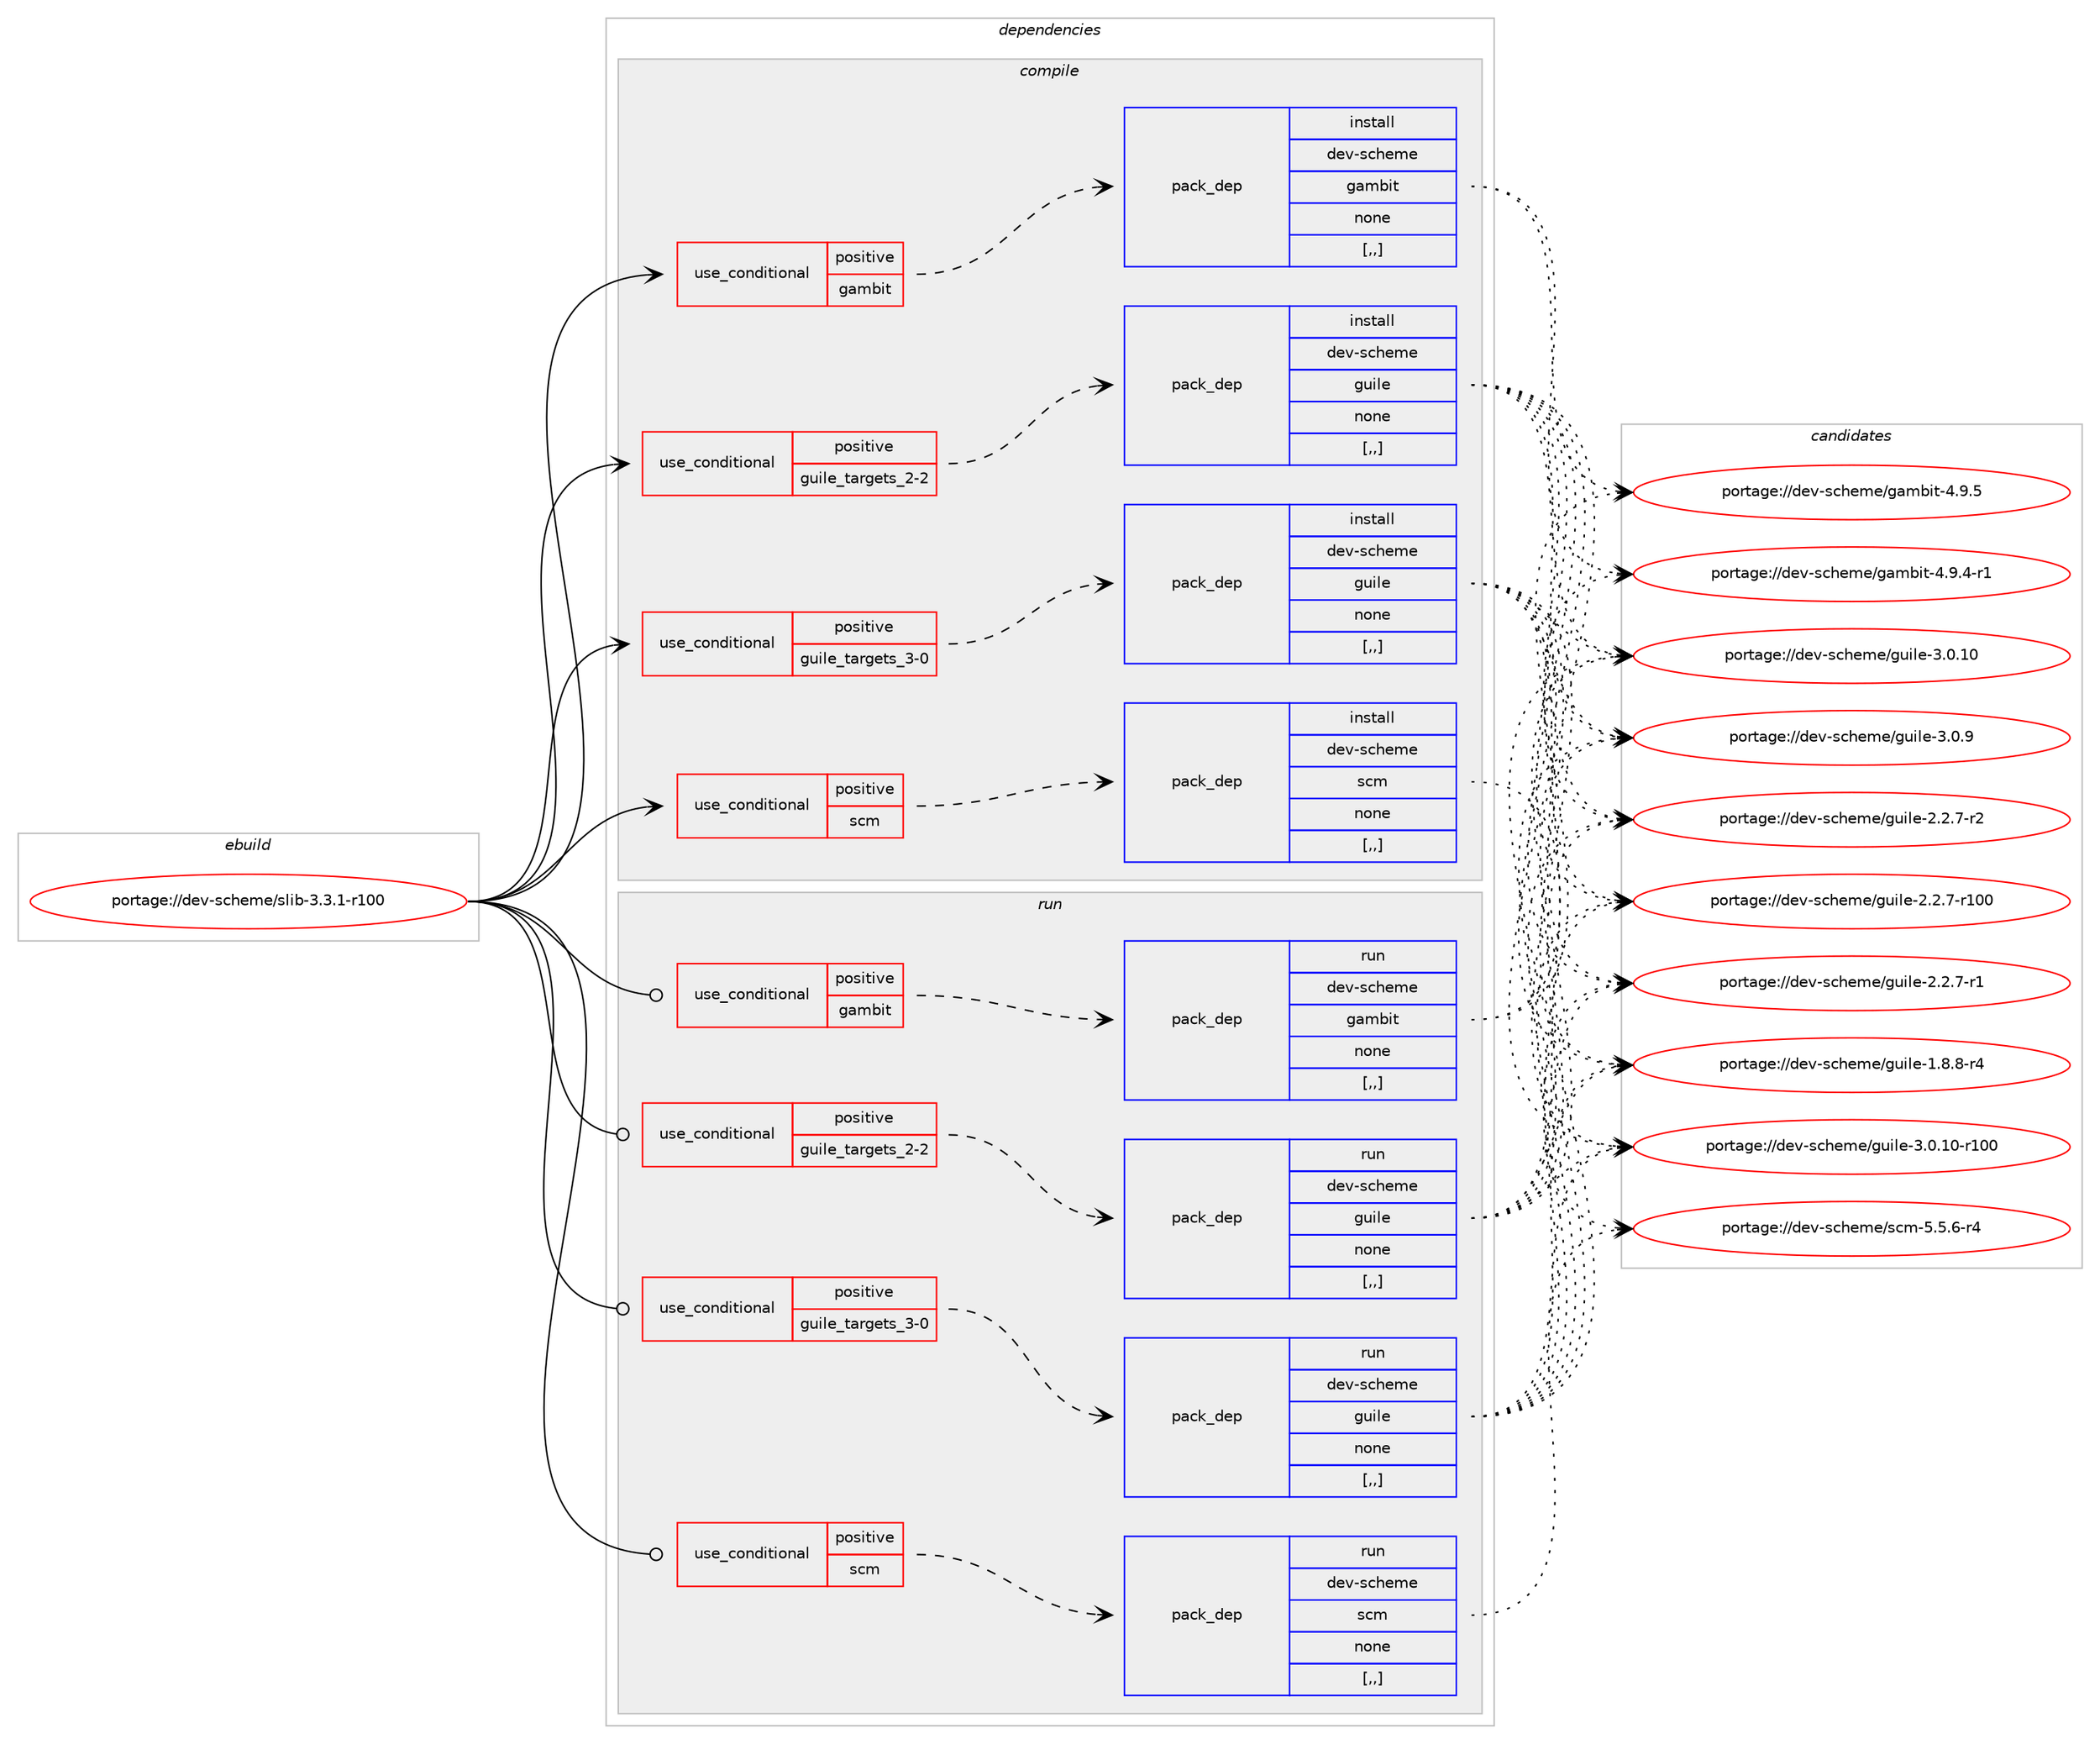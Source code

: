 digraph prolog {

# *************
# Graph options
# *************

newrank=true;
concentrate=true;
compound=true;
graph [rankdir=LR,fontname=Helvetica,fontsize=10,ranksep=1.5];#, ranksep=2.5, nodesep=0.2];
edge  [arrowhead=vee];
node  [fontname=Helvetica,fontsize=10];

# **********
# The ebuild
# **********

subgraph cluster_leftcol {
color=gray;
label=<<i>ebuild</i>>;
id [label="portage://dev-scheme/slib-3.3.1-r100", color=red, width=4, href="../dev-scheme/slib-3.3.1-r100.svg"];
}

# ****************
# The dependencies
# ****************

subgraph cluster_midcol {
color=gray;
label=<<i>dependencies</i>>;
subgraph cluster_compile {
fillcolor="#eeeeee";
style=filled;
label=<<i>compile</i>>;
subgraph cond190377 {
dependency705537 [label=<<TABLE BORDER="0" CELLBORDER="1" CELLSPACING="0" CELLPADDING="4"><TR><TD ROWSPAN="3" CELLPADDING="10">use_conditional</TD></TR><TR><TD>positive</TD></TR><TR><TD>gambit</TD></TR></TABLE>>, shape=none, color=red];
subgraph pack510174 {
dependency705538 [label=<<TABLE BORDER="0" CELLBORDER="1" CELLSPACING="0" CELLPADDING="4" WIDTH="220"><TR><TD ROWSPAN="6" CELLPADDING="30">pack_dep</TD></TR><TR><TD WIDTH="110">install</TD></TR><TR><TD>dev-scheme</TD></TR><TR><TD>gambit</TD></TR><TR><TD>none</TD></TR><TR><TD>[,,]</TD></TR></TABLE>>, shape=none, color=blue];
}
dependency705537:e -> dependency705538:w [weight=20,style="dashed",arrowhead="vee"];
}
id:e -> dependency705537:w [weight=20,style="solid",arrowhead="vee"];
subgraph cond190378 {
dependency705539 [label=<<TABLE BORDER="0" CELLBORDER="1" CELLSPACING="0" CELLPADDING="4"><TR><TD ROWSPAN="3" CELLPADDING="10">use_conditional</TD></TR><TR><TD>positive</TD></TR><TR><TD>guile_targets_2-2</TD></TR></TABLE>>, shape=none, color=red];
subgraph pack510175 {
dependency705540 [label=<<TABLE BORDER="0" CELLBORDER="1" CELLSPACING="0" CELLPADDING="4" WIDTH="220"><TR><TD ROWSPAN="6" CELLPADDING="30">pack_dep</TD></TR><TR><TD WIDTH="110">install</TD></TR><TR><TD>dev-scheme</TD></TR><TR><TD>guile</TD></TR><TR><TD>none</TD></TR><TR><TD>[,,]</TD></TR></TABLE>>, shape=none, color=blue];
}
dependency705539:e -> dependency705540:w [weight=20,style="dashed",arrowhead="vee"];
}
id:e -> dependency705539:w [weight=20,style="solid",arrowhead="vee"];
subgraph cond190379 {
dependency705541 [label=<<TABLE BORDER="0" CELLBORDER="1" CELLSPACING="0" CELLPADDING="4"><TR><TD ROWSPAN="3" CELLPADDING="10">use_conditional</TD></TR><TR><TD>positive</TD></TR><TR><TD>guile_targets_3-0</TD></TR></TABLE>>, shape=none, color=red];
subgraph pack510176 {
dependency705542 [label=<<TABLE BORDER="0" CELLBORDER="1" CELLSPACING="0" CELLPADDING="4" WIDTH="220"><TR><TD ROWSPAN="6" CELLPADDING="30">pack_dep</TD></TR><TR><TD WIDTH="110">install</TD></TR><TR><TD>dev-scheme</TD></TR><TR><TD>guile</TD></TR><TR><TD>none</TD></TR><TR><TD>[,,]</TD></TR></TABLE>>, shape=none, color=blue];
}
dependency705541:e -> dependency705542:w [weight=20,style="dashed",arrowhead="vee"];
}
id:e -> dependency705541:w [weight=20,style="solid",arrowhead="vee"];
subgraph cond190380 {
dependency705543 [label=<<TABLE BORDER="0" CELLBORDER="1" CELLSPACING="0" CELLPADDING="4"><TR><TD ROWSPAN="3" CELLPADDING="10">use_conditional</TD></TR><TR><TD>positive</TD></TR><TR><TD>scm</TD></TR></TABLE>>, shape=none, color=red];
subgraph pack510177 {
dependency705544 [label=<<TABLE BORDER="0" CELLBORDER="1" CELLSPACING="0" CELLPADDING="4" WIDTH="220"><TR><TD ROWSPAN="6" CELLPADDING="30">pack_dep</TD></TR><TR><TD WIDTH="110">install</TD></TR><TR><TD>dev-scheme</TD></TR><TR><TD>scm</TD></TR><TR><TD>none</TD></TR><TR><TD>[,,]</TD></TR></TABLE>>, shape=none, color=blue];
}
dependency705543:e -> dependency705544:w [weight=20,style="dashed",arrowhead="vee"];
}
id:e -> dependency705543:w [weight=20,style="solid",arrowhead="vee"];
}
subgraph cluster_compileandrun {
fillcolor="#eeeeee";
style=filled;
label=<<i>compile and run</i>>;
}
subgraph cluster_run {
fillcolor="#eeeeee";
style=filled;
label=<<i>run</i>>;
subgraph cond190381 {
dependency705545 [label=<<TABLE BORDER="0" CELLBORDER="1" CELLSPACING="0" CELLPADDING="4"><TR><TD ROWSPAN="3" CELLPADDING="10">use_conditional</TD></TR><TR><TD>positive</TD></TR><TR><TD>gambit</TD></TR></TABLE>>, shape=none, color=red];
subgraph pack510178 {
dependency705546 [label=<<TABLE BORDER="0" CELLBORDER="1" CELLSPACING="0" CELLPADDING="4" WIDTH="220"><TR><TD ROWSPAN="6" CELLPADDING="30">pack_dep</TD></TR><TR><TD WIDTH="110">run</TD></TR><TR><TD>dev-scheme</TD></TR><TR><TD>gambit</TD></TR><TR><TD>none</TD></TR><TR><TD>[,,]</TD></TR></TABLE>>, shape=none, color=blue];
}
dependency705545:e -> dependency705546:w [weight=20,style="dashed",arrowhead="vee"];
}
id:e -> dependency705545:w [weight=20,style="solid",arrowhead="odot"];
subgraph cond190382 {
dependency705547 [label=<<TABLE BORDER="0" CELLBORDER="1" CELLSPACING="0" CELLPADDING="4"><TR><TD ROWSPAN="3" CELLPADDING="10">use_conditional</TD></TR><TR><TD>positive</TD></TR><TR><TD>guile_targets_2-2</TD></TR></TABLE>>, shape=none, color=red];
subgraph pack510179 {
dependency705548 [label=<<TABLE BORDER="0" CELLBORDER="1" CELLSPACING="0" CELLPADDING="4" WIDTH="220"><TR><TD ROWSPAN="6" CELLPADDING="30">pack_dep</TD></TR><TR><TD WIDTH="110">run</TD></TR><TR><TD>dev-scheme</TD></TR><TR><TD>guile</TD></TR><TR><TD>none</TD></TR><TR><TD>[,,]</TD></TR></TABLE>>, shape=none, color=blue];
}
dependency705547:e -> dependency705548:w [weight=20,style="dashed",arrowhead="vee"];
}
id:e -> dependency705547:w [weight=20,style="solid",arrowhead="odot"];
subgraph cond190383 {
dependency705549 [label=<<TABLE BORDER="0" CELLBORDER="1" CELLSPACING="0" CELLPADDING="4"><TR><TD ROWSPAN="3" CELLPADDING="10">use_conditional</TD></TR><TR><TD>positive</TD></TR><TR><TD>guile_targets_3-0</TD></TR></TABLE>>, shape=none, color=red];
subgraph pack510180 {
dependency705550 [label=<<TABLE BORDER="0" CELLBORDER="1" CELLSPACING="0" CELLPADDING="4" WIDTH="220"><TR><TD ROWSPAN="6" CELLPADDING="30">pack_dep</TD></TR><TR><TD WIDTH="110">run</TD></TR><TR><TD>dev-scheme</TD></TR><TR><TD>guile</TD></TR><TR><TD>none</TD></TR><TR><TD>[,,]</TD></TR></TABLE>>, shape=none, color=blue];
}
dependency705549:e -> dependency705550:w [weight=20,style="dashed",arrowhead="vee"];
}
id:e -> dependency705549:w [weight=20,style="solid",arrowhead="odot"];
subgraph cond190384 {
dependency705551 [label=<<TABLE BORDER="0" CELLBORDER="1" CELLSPACING="0" CELLPADDING="4"><TR><TD ROWSPAN="3" CELLPADDING="10">use_conditional</TD></TR><TR><TD>positive</TD></TR><TR><TD>scm</TD></TR></TABLE>>, shape=none, color=red];
subgraph pack510181 {
dependency705552 [label=<<TABLE BORDER="0" CELLBORDER="1" CELLSPACING="0" CELLPADDING="4" WIDTH="220"><TR><TD ROWSPAN="6" CELLPADDING="30">pack_dep</TD></TR><TR><TD WIDTH="110">run</TD></TR><TR><TD>dev-scheme</TD></TR><TR><TD>scm</TD></TR><TR><TD>none</TD></TR><TR><TD>[,,]</TD></TR></TABLE>>, shape=none, color=blue];
}
dependency705551:e -> dependency705552:w [weight=20,style="dashed",arrowhead="vee"];
}
id:e -> dependency705551:w [weight=20,style="solid",arrowhead="odot"];
}
}

# **************
# The candidates
# **************

subgraph cluster_choices {
rank=same;
color=gray;
label=<<i>candidates</i>>;

subgraph choice510174 {
color=black;
nodesep=1;
choice1001011184511599104101109101471039710998105116455246574653 [label="portage://dev-scheme/gambit-4.9.5", color=red, width=4,href="../dev-scheme/gambit-4.9.5.svg"];
choice10010111845115991041011091014710397109981051164552465746524511449 [label="portage://dev-scheme/gambit-4.9.4-r1", color=red, width=4,href="../dev-scheme/gambit-4.9.4-r1.svg"];
dependency705538:e -> choice1001011184511599104101109101471039710998105116455246574653:w [style=dotted,weight="100"];
dependency705538:e -> choice10010111845115991041011091014710397109981051164552465746524511449:w [style=dotted,weight="100"];
}
subgraph choice510175 {
color=black;
nodesep=1;
choice1001011184511599104101109101471031171051081014551464846494845114494848 [label="portage://dev-scheme/guile-3.0.10-r100", color=red, width=4,href="../dev-scheme/guile-3.0.10-r100.svg"];
choice10010111845115991041011091014710311710510810145514648464948 [label="portage://dev-scheme/guile-3.0.10", color=red, width=4,href="../dev-scheme/guile-3.0.10.svg"];
choice100101118451159910410110910147103117105108101455146484657 [label="portage://dev-scheme/guile-3.0.9", color=red, width=4,href="../dev-scheme/guile-3.0.9.svg"];
choice1001011184511599104101109101471031171051081014550465046554511450 [label="portage://dev-scheme/guile-2.2.7-r2", color=red, width=4,href="../dev-scheme/guile-2.2.7-r2.svg"];
choice10010111845115991041011091014710311710510810145504650465545114494848 [label="portage://dev-scheme/guile-2.2.7-r100", color=red, width=4,href="../dev-scheme/guile-2.2.7-r100.svg"];
choice1001011184511599104101109101471031171051081014550465046554511449 [label="portage://dev-scheme/guile-2.2.7-r1", color=red, width=4,href="../dev-scheme/guile-2.2.7-r1.svg"];
choice1001011184511599104101109101471031171051081014549465646564511452 [label="portage://dev-scheme/guile-1.8.8-r4", color=red, width=4,href="../dev-scheme/guile-1.8.8-r4.svg"];
dependency705540:e -> choice1001011184511599104101109101471031171051081014551464846494845114494848:w [style=dotted,weight="100"];
dependency705540:e -> choice10010111845115991041011091014710311710510810145514648464948:w [style=dotted,weight="100"];
dependency705540:e -> choice100101118451159910410110910147103117105108101455146484657:w [style=dotted,weight="100"];
dependency705540:e -> choice1001011184511599104101109101471031171051081014550465046554511450:w [style=dotted,weight="100"];
dependency705540:e -> choice10010111845115991041011091014710311710510810145504650465545114494848:w [style=dotted,weight="100"];
dependency705540:e -> choice1001011184511599104101109101471031171051081014550465046554511449:w [style=dotted,weight="100"];
dependency705540:e -> choice1001011184511599104101109101471031171051081014549465646564511452:w [style=dotted,weight="100"];
}
subgraph choice510176 {
color=black;
nodesep=1;
choice1001011184511599104101109101471031171051081014551464846494845114494848 [label="portage://dev-scheme/guile-3.0.10-r100", color=red, width=4,href="../dev-scheme/guile-3.0.10-r100.svg"];
choice10010111845115991041011091014710311710510810145514648464948 [label="portage://dev-scheme/guile-3.0.10", color=red, width=4,href="../dev-scheme/guile-3.0.10.svg"];
choice100101118451159910410110910147103117105108101455146484657 [label="portage://dev-scheme/guile-3.0.9", color=red, width=4,href="../dev-scheme/guile-3.0.9.svg"];
choice1001011184511599104101109101471031171051081014550465046554511450 [label="portage://dev-scheme/guile-2.2.7-r2", color=red, width=4,href="../dev-scheme/guile-2.2.7-r2.svg"];
choice10010111845115991041011091014710311710510810145504650465545114494848 [label="portage://dev-scheme/guile-2.2.7-r100", color=red, width=4,href="../dev-scheme/guile-2.2.7-r100.svg"];
choice1001011184511599104101109101471031171051081014550465046554511449 [label="portage://dev-scheme/guile-2.2.7-r1", color=red, width=4,href="../dev-scheme/guile-2.2.7-r1.svg"];
choice1001011184511599104101109101471031171051081014549465646564511452 [label="portage://dev-scheme/guile-1.8.8-r4", color=red, width=4,href="../dev-scheme/guile-1.8.8-r4.svg"];
dependency705542:e -> choice1001011184511599104101109101471031171051081014551464846494845114494848:w [style=dotted,weight="100"];
dependency705542:e -> choice10010111845115991041011091014710311710510810145514648464948:w [style=dotted,weight="100"];
dependency705542:e -> choice100101118451159910410110910147103117105108101455146484657:w [style=dotted,weight="100"];
dependency705542:e -> choice1001011184511599104101109101471031171051081014550465046554511450:w [style=dotted,weight="100"];
dependency705542:e -> choice10010111845115991041011091014710311710510810145504650465545114494848:w [style=dotted,weight="100"];
dependency705542:e -> choice1001011184511599104101109101471031171051081014550465046554511449:w [style=dotted,weight="100"];
dependency705542:e -> choice1001011184511599104101109101471031171051081014549465646564511452:w [style=dotted,weight="100"];
}
subgraph choice510177 {
color=black;
nodesep=1;
choice100101118451159910410110910147115991094553465346544511452 [label="portage://dev-scheme/scm-5.5.6-r4", color=red, width=4,href="../dev-scheme/scm-5.5.6-r4.svg"];
dependency705544:e -> choice100101118451159910410110910147115991094553465346544511452:w [style=dotted,weight="100"];
}
subgraph choice510178 {
color=black;
nodesep=1;
choice1001011184511599104101109101471039710998105116455246574653 [label="portage://dev-scheme/gambit-4.9.5", color=red, width=4,href="../dev-scheme/gambit-4.9.5.svg"];
choice10010111845115991041011091014710397109981051164552465746524511449 [label="portage://dev-scheme/gambit-4.9.4-r1", color=red, width=4,href="../dev-scheme/gambit-4.9.4-r1.svg"];
dependency705546:e -> choice1001011184511599104101109101471039710998105116455246574653:w [style=dotted,weight="100"];
dependency705546:e -> choice10010111845115991041011091014710397109981051164552465746524511449:w [style=dotted,weight="100"];
}
subgraph choice510179 {
color=black;
nodesep=1;
choice1001011184511599104101109101471031171051081014551464846494845114494848 [label="portage://dev-scheme/guile-3.0.10-r100", color=red, width=4,href="../dev-scheme/guile-3.0.10-r100.svg"];
choice10010111845115991041011091014710311710510810145514648464948 [label="portage://dev-scheme/guile-3.0.10", color=red, width=4,href="../dev-scheme/guile-3.0.10.svg"];
choice100101118451159910410110910147103117105108101455146484657 [label="portage://dev-scheme/guile-3.0.9", color=red, width=4,href="../dev-scheme/guile-3.0.9.svg"];
choice1001011184511599104101109101471031171051081014550465046554511450 [label="portage://dev-scheme/guile-2.2.7-r2", color=red, width=4,href="../dev-scheme/guile-2.2.7-r2.svg"];
choice10010111845115991041011091014710311710510810145504650465545114494848 [label="portage://dev-scheme/guile-2.2.7-r100", color=red, width=4,href="../dev-scheme/guile-2.2.7-r100.svg"];
choice1001011184511599104101109101471031171051081014550465046554511449 [label="portage://dev-scheme/guile-2.2.7-r1", color=red, width=4,href="../dev-scheme/guile-2.2.7-r1.svg"];
choice1001011184511599104101109101471031171051081014549465646564511452 [label="portage://dev-scheme/guile-1.8.8-r4", color=red, width=4,href="../dev-scheme/guile-1.8.8-r4.svg"];
dependency705548:e -> choice1001011184511599104101109101471031171051081014551464846494845114494848:w [style=dotted,weight="100"];
dependency705548:e -> choice10010111845115991041011091014710311710510810145514648464948:w [style=dotted,weight="100"];
dependency705548:e -> choice100101118451159910410110910147103117105108101455146484657:w [style=dotted,weight="100"];
dependency705548:e -> choice1001011184511599104101109101471031171051081014550465046554511450:w [style=dotted,weight="100"];
dependency705548:e -> choice10010111845115991041011091014710311710510810145504650465545114494848:w [style=dotted,weight="100"];
dependency705548:e -> choice1001011184511599104101109101471031171051081014550465046554511449:w [style=dotted,weight="100"];
dependency705548:e -> choice1001011184511599104101109101471031171051081014549465646564511452:w [style=dotted,weight="100"];
}
subgraph choice510180 {
color=black;
nodesep=1;
choice1001011184511599104101109101471031171051081014551464846494845114494848 [label="portage://dev-scheme/guile-3.0.10-r100", color=red, width=4,href="../dev-scheme/guile-3.0.10-r100.svg"];
choice10010111845115991041011091014710311710510810145514648464948 [label="portage://dev-scheme/guile-3.0.10", color=red, width=4,href="../dev-scheme/guile-3.0.10.svg"];
choice100101118451159910410110910147103117105108101455146484657 [label="portage://dev-scheme/guile-3.0.9", color=red, width=4,href="../dev-scheme/guile-3.0.9.svg"];
choice1001011184511599104101109101471031171051081014550465046554511450 [label="portage://dev-scheme/guile-2.2.7-r2", color=red, width=4,href="../dev-scheme/guile-2.2.7-r2.svg"];
choice10010111845115991041011091014710311710510810145504650465545114494848 [label="portage://dev-scheme/guile-2.2.7-r100", color=red, width=4,href="../dev-scheme/guile-2.2.7-r100.svg"];
choice1001011184511599104101109101471031171051081014550465046554511449 [label="portage://dev-scheme/guile-2.2.7-r1", color=red, width=4,href="../dev-scheme/guile-2.2.7-r1.svg"];
choice1001011184511599104101109101471031171051081014549465646564511452 [label="portage://dev-scheme/guile-1.8.8-r4", color=red, width=4,href="../dev-scheme/guile-1.8.8-r4.svg"];
dependency705550:e -> choice1001011184511599104101109101471031171051081014551464846494845114494848:w [style=dotted,weight="100"];
dependency705550:e -> choice10010111845115991041011091014710311710510810145514648464948:w [style=dotted,weight="100"];
dependency705550:e -> choice100101118451159910410110910147103117105108101455146484657:w [style=dotted,weight="100"];
dependency705550:e -> choice1001011184511599104101109101471031171051081014550465046554511450:w [style=dotted,weight="100"];
dependency705550:e -> choice10010111845115991041011091014710311710510810145504650465545114494848:w [style=dotted,weight="100"];
dependency705550:e -> choice1001011184511599104101109101471031171051081014550465046554511449:w [style=dotted,weight="100"];
dependency705550:e -> choice1001011184511599104101109101471031171051081014549465646564511452:w [style=dotted,weight="100"];
}
subgraph choice510181 {
color=black;
nodesep=1;
choice100101118451159910410110910147115991094553465346544511452 [label="portage://dev-scheme/scm-5.5.6-r4", color=red, width=4,href="../dev-scheme/scm-5.5.6-r4.svg"];
dependency705552:e -> choice100101118451159910410110910147115991094553465346544511452:w [style=dotted,weight="100"];
}
}

}
